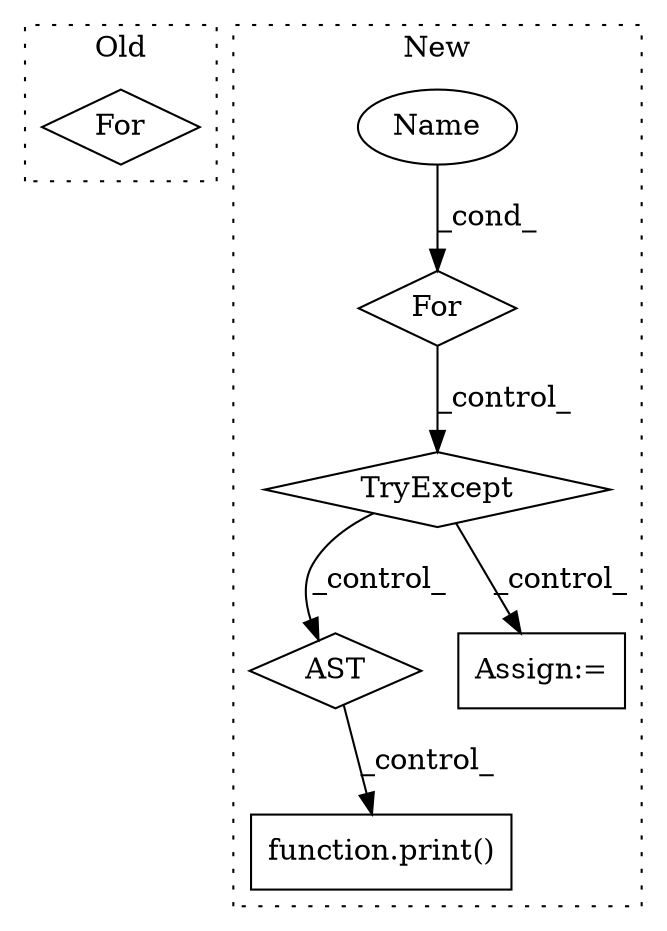 digraph G {
subgraph cluster0 {
1 [label="For" a="107" s="18347,18390" l="4,360" shape="diamond"];
label = "Old";
style="dotted";
}
subgraph cluster1 {
2 [label="TryExcept" a="71" s="19674" l="382" shape="diamond"];
3 [label="AST" a="2" s="34107,0" l="7,0" shape="diamond"];
4 [label="Assign:=" a="68" s="31838" l="3" shape="box"];
5 [label="Name" a="87" s="19620" l="1" shape="ellipse"];
6 [label="For" a="107" s="19616,19659" l="4,15" shape="diamond"];
7 [label="function.print()" a="75" s="34146,34158" l="6,1" shape="box"];
label = "New";
style="dotted";
}
2 -> 4 [label="_control_"];
2 -> 3 [label="_control_"];
3 -> 7 [label="_control_"];
5 -> 6 [label="_cond_"];
6 -> 2 [label="_control_"];
}